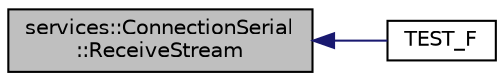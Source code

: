 digraph "services::ConnectionSerial::ReceiveStream"
{
 // INTERACTIVE_SVG=YES
  edge [fontname="Helvetica",fontsize="10",labelfontname="Helvetica",labelfontsize="10"];
  node [fontname="Helvetica",fontsize="10",shape=record];
  rankdir="LR";
  Node82 [label="services::ConnectionSerial\l::ReceiveStream",height=0.2,width=0.4,color="black", fillcolor="grey75", style="filled", fontcolor="black"];
  Node82 -> Node83 [dir="back",color="midnightblue",fontsize="10",style="solid",fontname="Helvetica"];
  Node83 [label="TEST_F",height=0.2,width=0.4,color="black", fillcolor="white", style="filled",URL="$d9/db1/_test_connection_serial_8cpp.html#ae1d3c10136b0353721c8ae2393cc9eef"];
}
